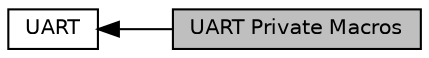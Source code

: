 digraph "UART Private Macros"
{
  edge [fontname="Helvetica",fontsize="10",labelfontname="Helvetica",labelfontsize="10"];
  node [fontname="Helvetica",fontsize="10",shape=record];
  rankdir=LR;
  Node0 [label="UART Private Macros",height=0.2,width=0.4,color="black", fillcolor="grey75", style="filled", fontcolor="black"];
  Node1 [label="UART",height=0.2,width=0.4,color="black", fillcolor="white", style="filled",URL="$group___u_a_r_t.html",tooltip="HAL UART module driver. "];
  Node1->Node0 [shape=plaintext, dir="back", style="solid"];
}
